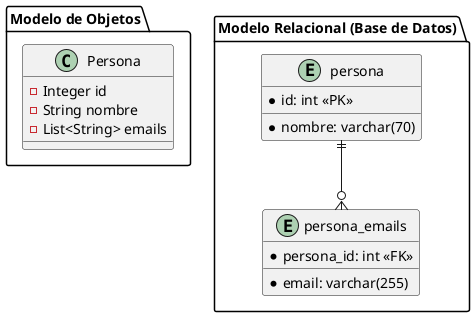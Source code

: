 @startuml

package "Modelo de Objetos" {
  class Persona {
    -Integer id
    -String nombre
    -List<String> emails
  }
}

package "Modelo Relacional (Base de Datos)" {
  entity persona {
    *id: int <<PK>>
    *nombre: varchar(70)
  }

  entity persona_emails {
    *persona_id: int <<FK>>
    *email: varchar(255)
  }

  persona ||--o{ persona_emails
}

@enduml

